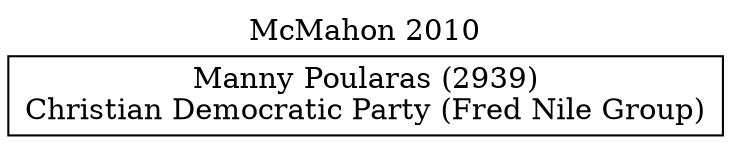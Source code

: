 // House preference flow
digraph "Manny Poularas (2939)_McMahon_2010" {
	graph [label="McMahon 2010" labelloc=t mclimit=10]
	node [shape=box]
	"Manny Poularas (2939)" [label="Manny Poularas (2939)
Christian Democratic Party (Fred Nile Group)"]
}
